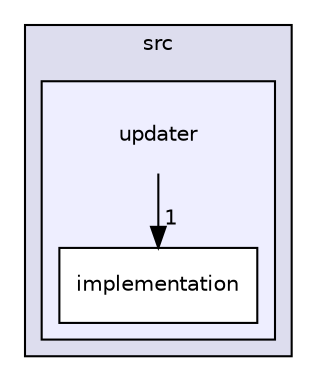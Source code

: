 digraph "src/updater" {
  compound=true
  node [ fontsize="10", fontname="Helvetica"];
  edge [ labelfontsize="10", labelfontname="Helvetica"];
  subgraph clusterdir_68267d1309a1af8e8297ef4c3efbcdba {
    graph [ bgcolor="#ddddee", pencolor="black", label="src" fontname="Helvetica", fontsize="10", URL="dir_68267d1309a1af8e8297ef4c3efbcdba.html"]
  subgraph clusterdir_f356faf232716eaaa298279b6f90416b {
    graph [ bgcolor="#eeeeff", pencolor="black", label="" URL="dir_f356faf232716eaaa298279b6f90416b.html"];
    dir_f356faf232716eaaa298279b6f90416b [shape=plaintext label="updater"];
  dir_5fa02a7c91dfff96d5414d077f0458dc [shape=box label="implementation" fillcolor="white" style="filled" URL="dir_5fa02a7c91dfff96d5414d077f0458dc.html"];
  }
  }
  dir_f356faf232716eaaa298279b6f90416b->dir_5fa02a7c91dfff96d5414d077f0458dc [headlabel="1", labeldistance=1.5 headhref="dir_000052_000053.html"];
}
